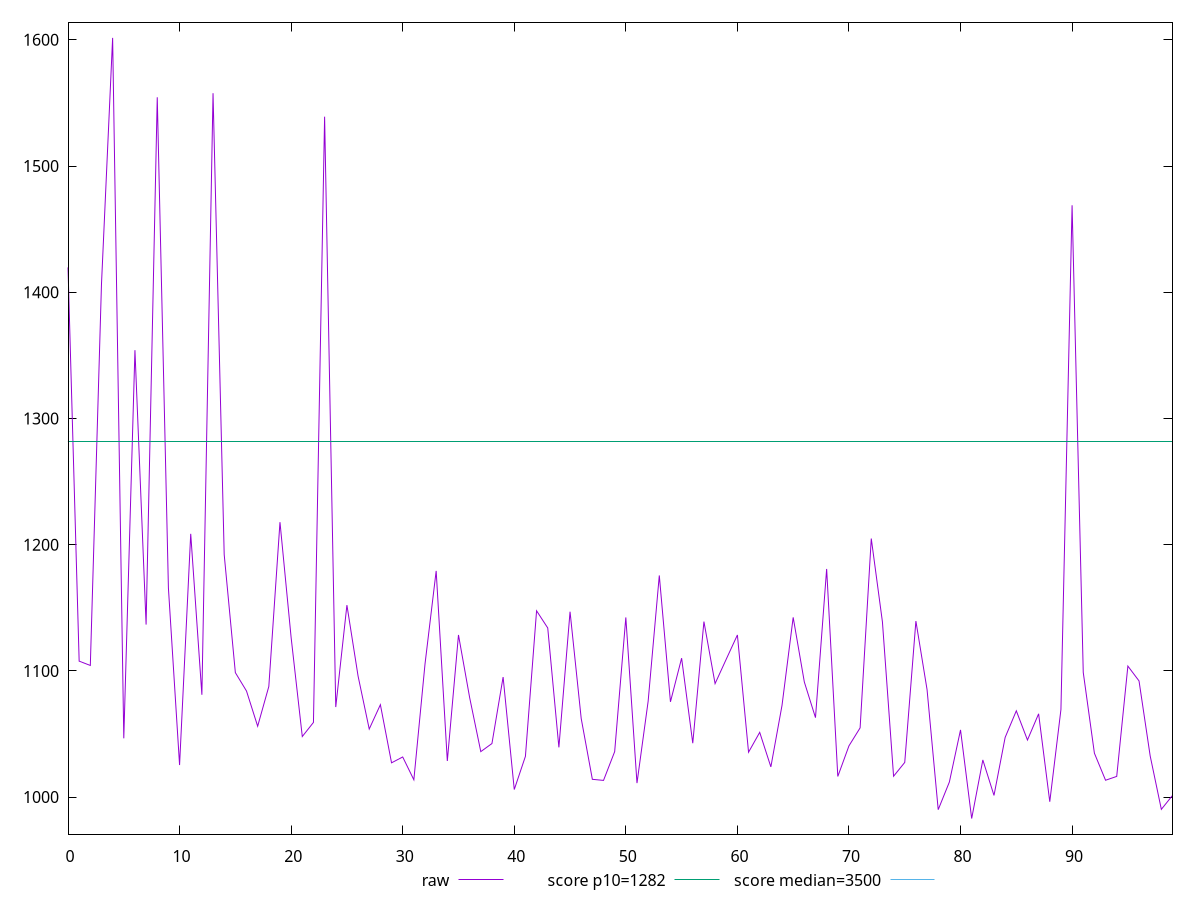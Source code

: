 reset

$raw <<EOF
0 1419.688
1 1107.724
2 1104.3120000000004
3 1406.2199999999996
4 1601.5319999999992
5 1046.5800000000004
6 1354.1079999999995
7 1136.6800000000003
8 1554.471999999999
9 1165.6920000000005
10 1025.4160000000004
11 1208.6080000000004
12 1081.0880000000002
13 1557.7359999999994
14 1192.172
15 1098.6280000000002
16 1084.0440000000003
17 1056.1520000000005
18 1087.6520000000007
19 1217.8520000000008
20 1126.396
21 1048.0000000000002
22 1059.1760000000006
23 1539.135999999999
24 1071.348
25 1152.1119999999996
26 1095.904000000001
27 1053.9320000000007
28 1073.2319999999993
29 1027.1640000000004
30 1031.8000000000002
31 1013.7160000000003
32 1105.4480000000003
33 1179.2120000000004
34 1028.632
35 1128.4720000000002
36 1078.8759999999997
37 1036.0360000000003
38 1042.4680000000003
39 1095.1280000000004
40 1006.0040000000006
41 1032.2960000000003
42 1147.6199999999994
43 1134.0200000000004
44 1039.3960000000006
45 1146.9119999999994
46 1062.3000000000006
47 1014.0920000000001
48 1013.2360000000006
49 1036.0440000000003
50 1142.351999999999
51 1011.0960000000005
52 1075.9439999999997
53 1175.612
54 1075.4720000000002
55 1110.092
56 1042.716
57 1139.072
58 1089.912
59 1109.256
60 1128.46
61 1035.5640000000003
62 1051.2960000000003
63 1023.9400000000002
64 1072.6880000000006
65 1142.412
66 1091.2080000000003
67 1062.964
68 1180.7839999999997
69 1016.376
70 1040.6160000000002
71 1054.8680000000006
72 1204.8639999999998
73 1138.8120000000004
74 1016.544
75 1027.4840000000006
76 1139.4680000000003
77 1085.1840000000004
78 990.0560000000005
79 1011.9480000000003
80 1053.2440000000004
81 983.0360000000005
82 1029.448
83 1001.3280000000005
84 1047.2880000000005
85 1068.3640000000005
86 1045.2400000000002
87 1066.012
88 996.3120000000004
89 1069.3600000000001
90 1468.9439999999995
91 1098.8080000000004
92 1034.7840000000006
93 1013.3600000000001
94 1016.4000000000005
95 1103.824
96 1092.0560000000003
97 1032.616
98 990.3040000000008
99 1001.3160000000003
EOF

set key outside below
set xrange [0:99]
set yrange [970.6660800000005:1613.901919999999]
set trange [970.6660800000005:1613.901919999999]
set terminal svg size 640, 500 enhanced background rgb 'white'
set output "report_00009_2021-02-08T22-37-41.559Z/bootup-time/samples/pages+cached/raw/values.svg"

plot $raw title "raw" with line, \
     1282 title "score p10=1282", \
     3500 title "score median=3500"

reset
